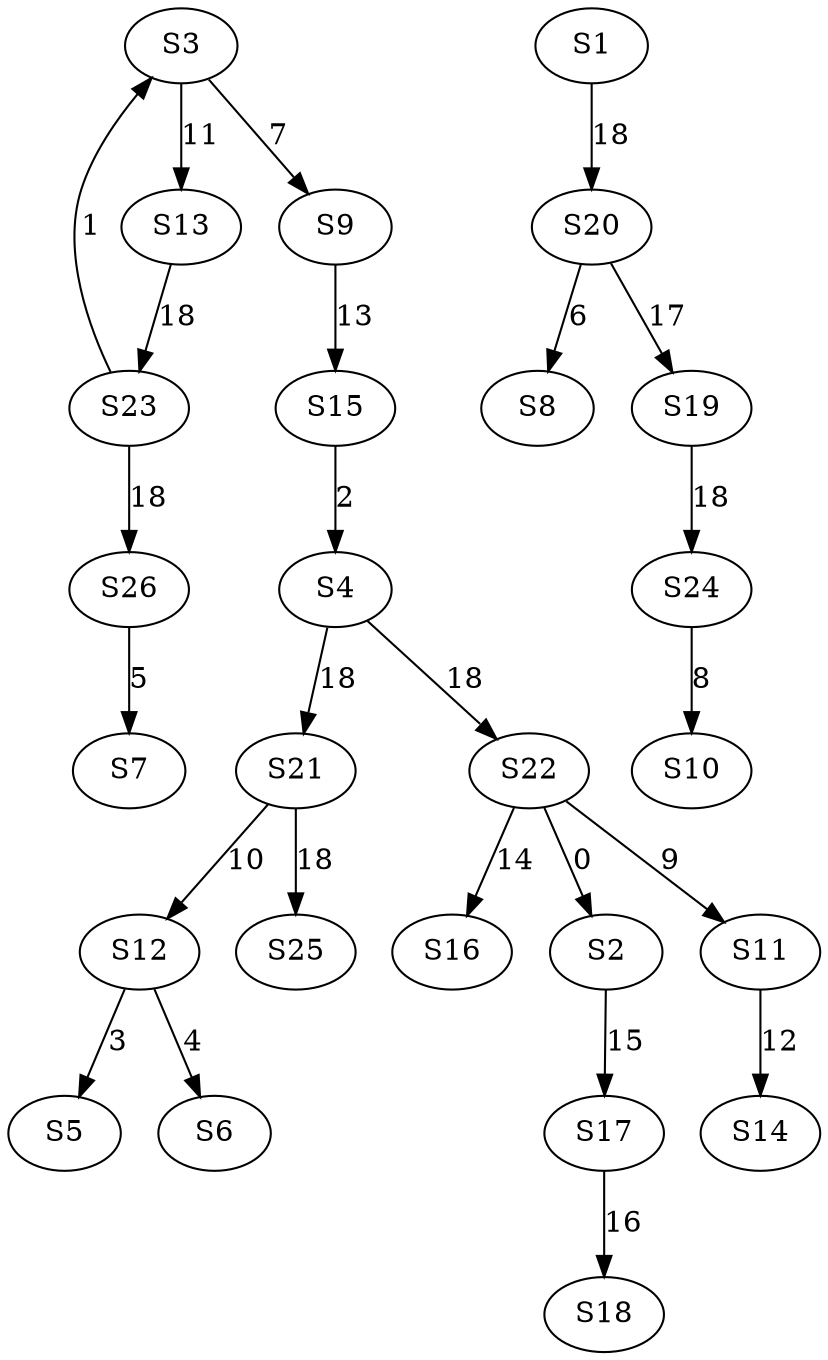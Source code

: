 strict digraph {
	S22 -> S2 [ label = 0 ];
	S23 -> S3 [ label = 1 ];
	S15 -> S4 [ label = 2 ];
	S12 -> S5 [ label = 3 ];
	S12 -> S6 [ label = 4 ];
	S26 -> S7 [ label = 5 ];
	S20 -> S8 [ label = 6 ];
	S3 -> S9 [ label = 7 ];
	S24 -> S10 [ label = 8 ];
	S22 -> S11 [ label = 9 ];
	S21 -> S12 [ label = 10 ];
	S3 -> S13 [ label = 11 ];
	S11 -> S14 [ label = 12 ];
	S9 -> S15 [ label = 13 ];
	S22 -> S16 [ label = 14 ];
	S2 -> S17 [ label = 15 ];
	S17 -> S18 [ label = 16 ];
	S20 -> S19 [ label = 17 ];
	S1 -> S20 [ label = 18 ];
	S4 -> S21 [ label = 18 ];
	S4 -> S22 [ label = 18 ];
	S13 -> S23 [ label = 18 ];
	S19 -> S24 [ label = 18 ];
	S21 -> S25 [ label = 18 ];
	S23 -> S26 [ label = 18 ];
}